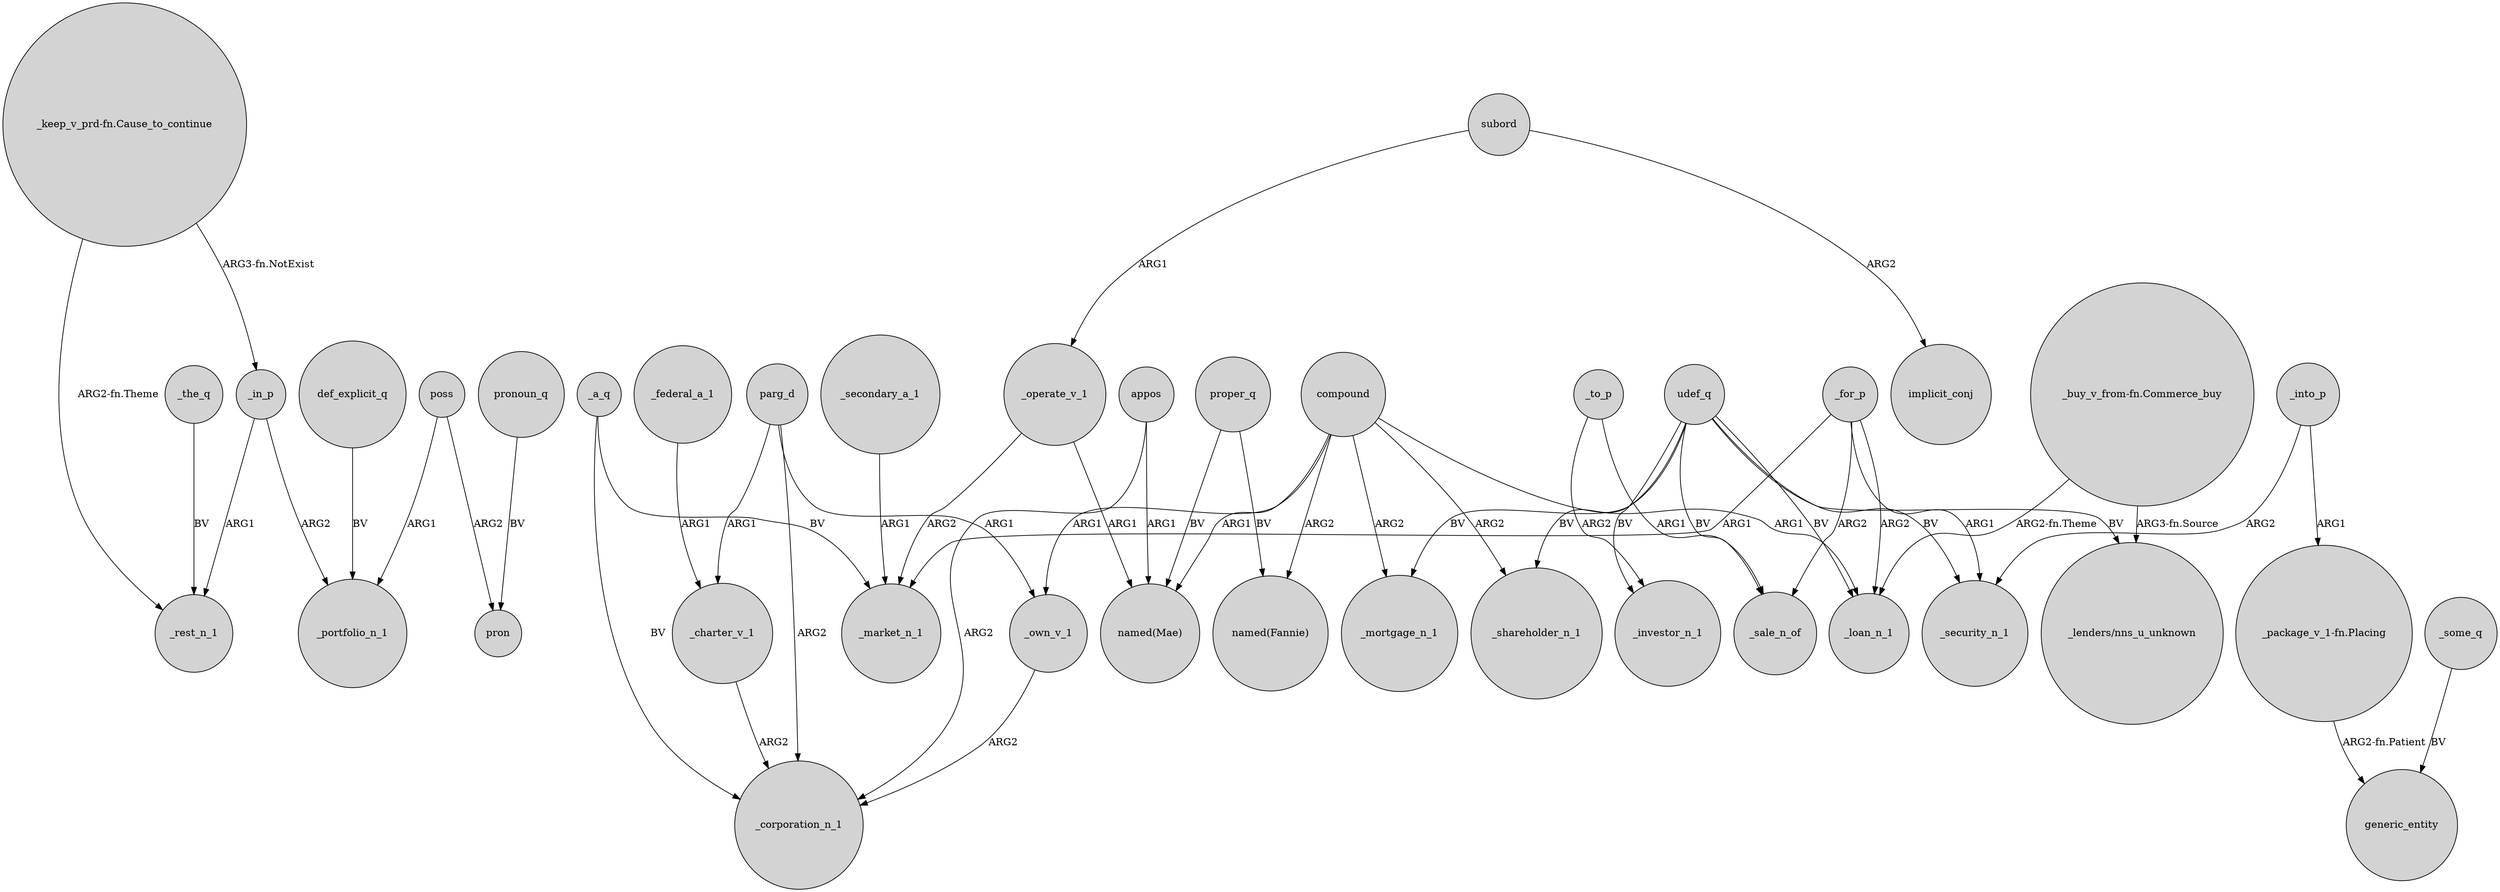 digraph {
	node [shape=circle style=filled]
	"_keep_v_prd-fn.Cause_to_continue" -> _rest_n_1 [label="ARG2-fn.Theme"]
	"_keep_v_prd-fn.Cause_to_continue" -> _in_p [label="ARG3-fn.NotExist"]
	_to_p -> _investor_n_1 [label=ARG2]
	parg_d -> _charter_v_1 [label=ARG1]
	_operate_v_1 -> _market_n_1 [label=ARG2]
	udef_q -> _mortgage_n_1 [label=BV]
	poss -> pron [label=ARG2]
	parg_d -> _own_v_1 [label=ARG1]
	compound -> _shareholder_n_1 [label=ARG2]
	udef_q -> _investor_n_1 [label=BV]
	compound -> "named(Mae)" [label=ARG1]
	proper_q -> "named(Mae)" [label=BV]
	_into_p -> _security_n_1 [label=ARG2]
	subord -> implicit_conj [label=ARG2]
	_for_p -> _sale_n_of [label=ARG2]
	udef_q -> "_lenders/nns_u_unknown" [label=BV]
	compound -> _mortgage_n_1 [label=ARG2]
	compound -> "named(Fannie)" [label=ARG2]
	_a_q -> _corporation_n_1 [label=BV]
	_charter_v_1 -> _corporation_n_1 [label=ARG2]
	compound -> _own_v_1 [label=ARG1]
	_for_p -> _market_n_1 [label=ARG1]
	_for_p -> _security_n_1 [label=ARG1]
	udef_q -> _shareholder_n_1 [label=BV]
	_to_p -> _sale_n_of [label=ARG1]
	def_explicit_q -> _portfolio_n_1 [label=BV]
	poss -> _portfolio_n_1 [label=ARG1]
	_into_p -> "_package_v_1-fn.Placing" [label=ARG1]
	_own_v_1 -> _corporation_n_1 [label=ARG2]
	pronoun_q -> pron [label=BV]
	udef_q -> _security_n_1 [label=BV]
	subord -> _operate_v_1 [label=ARG1]
	_secondary_a_1 -> _market_n_1 [label=ARG1]
	"_package_v_1-fn.Placing" -> generic_entity [label="ARG2-fn.Patient"]
	appos -> "named(Mae)" [label=ARG1]
	_in_p -> _rest_n_1 [label=ARG1]
	_federal_a_1 -> _charter_v_1 [label=ARG1]
	_some_q -> generic_entity [label=BV]
	compound -> _loan_n_1 [label=ARG1]
	parg_d -> _corporation_n_1 [label=ARG2]
	_a_q -> _market_n_1 [label=BV]
	_for_p -> _loan_n_1 [label=ARG2]
	"_buy_v_from-fn.Commerce_buy" -> _loan_n_1 [label="ARG2-fn.Theme"]
	udef_q -> _sale_n_of [label=BV]
	_the_q -> _rest_n_1 [label=BV]
	appos -> _corporation_n_1 [label=ARG2]
	_in_p -> _portfolio_n_1 [label=ARG2]
	"_buy_v_from-fn.Commerce_buy" -> "_lenders/nns_u_unknown" [label="ARG3-fn.Source"]
	udef_q -> _loan_n_1 [label=BV]
	_operate_v_1 -> "named(Mae)" [label=ARG1]
	proper_q -> "named(Fannie)" [label=BV]
}
